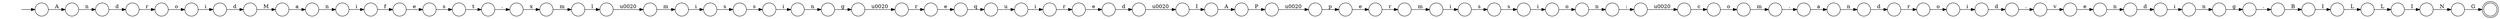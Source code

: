 digraph Automaton {
  rankdir = LR;
  0 [shape=circle,label=""];
  0 -> 59 [label="I"]
  1 [shape=circle,label=""];
  1 -> 26 [label="i"]
  2 [shape=circle,label=""];
  2 -> 0 [label="L"]
  3 [shape=circle,label=""];
  3 -> 39 [label="r"]
  4 [shape=circle,label=""];
  4 -> 48 [label="G"]
  5 [shape=circle,label=""];
  5 -> 77 [label="M"]
  6 [shape=circle,label=""];
  6 -> 1 [label="o"]
  7 [shape=circle,label=""];
  7 -> 58 [label="d"]
  8 [shape=circle,label=""];
  8 -> 70 [label="r"]
  9 [shape=circle,label=""];
  9 -> 35 [label="."]
  10 [shape=circle,label=""];
  10 -> 45 [label="i"]
  11 [shape=circle,label=""];
  11 -> 57 [label="n"]
  12 [shape=circle,label=""];
  12 -> 47 [label="t"]
  13 [shape=circle,label=""];
  13 -> 3 [label="i"]
  14 [shape=circle,label=""];
  14 -> 46 [label="a"]
  15 [shape=circle,label=""];
  15 -> 2 [label="L"]
  16 [shape=circle,label=""];
  16 -> 21 [label="q"]
  17 [shape=circle,label=""];
  17 -> 42 [label="s"]
  18 [shape=circle,label=""];
  18 -> 27 [label="\u0020"]
  19 [shape=circle,label=""];
  19 -> 41 [label="i"]
  20 [shape=circle,label=""];
  initial [shape=plaintext,label=""];
  initial -> 20
  20 -> 51 [label="A"]
  21 [shape=circle,label=""];
  21 -> 13 [label="u"]
  22 [shape=circle,label=""];
  22 -> 50 [label="i"]
  23 [shape=circle,label=""];
  23 -> 19 [label="d"]
  24 [shape=circle,label=""];
  24 -> 44 [label="d"]
  25 [shape=circle,label=""];
  25 -> 8 [label="e"]
  26 [shape=circle,label=""];
  26 -> 65 [label="d"]
  27 [shape=circle,label=""];
  27 -> 37 [label="m"]
  28 [shape=circle,label=""];
  28 -> 71 [label="A"]
  29 [shape=circle,label=""];
  29 -> 72 [label="m"]
  30 [shape=circle,label=""];
  30 -> 22 [label="s"]
  31 [shape=circle,label=""];
  31 -> 23 [label="n"]
  32 [shape=circle,label=""];
  32 -> 38 [label="m"]
  33 [shape=circle,label=""];
  33 -> 76 [label="i"]
  34 [shape=circle,label=""];
  34 -> 16 [label="e"]
  35 [shape=circle,label=""];
  35 -> 55 [label="B"]
  36 [shape=circle,label=""];
  36 -> 73 [label="c"]
  37 [shape=circle,label=""];
  37 -> 53 [label="i"]
  38 [shape=circle,label=""];
  38 -> 18 [label="l"]
  39 [shape=circle,label=""];
  39 -> 7 [label="e"]
  40 [shape=circle,label=""];
  40 -> 28 [label="I"]
  41 [shape=circle,label=""];
  41 -> 52 [label="n"]
  42 [shape=circle,label=""];
  42 -> 11 [label="i"]
  43 [shape=circle,label=""];
  43 -> 34 [label="r"]
  44 [shape=circle,label=""];
  44 -> 79 [label="r"]
  45 [shape=circle,label=""];
  45 -> 5 [label="d"]
  46 [shape=circle,label=""];
  46 -> 63 [label="n"]
  47 [shape=circle,label=""];
  47 -> 78 [label="."]
  48 [shape=doublecircle,label=""];
  49 [shape=circle,label=""];
  49 -> 36 [label="\u0020"]
  50 [shape=circle,label=""];
  50 -> 80 [label="o"]
  51 [shape=circle,label=""];
  51 -> 24 [label="n"]
  52 [shape=circle,label=""];
  52 -> 9 [label="g"]
  53 [shape=circle,label=""];
  53 -> 17 [label="s"]
  54 [shape=circle,label=""];
  54 -> 61 [label="i"]
  55 [shape=circle,label=""];
  55 -> 15 [label="I"]
  56 [shape=circle,label=""];
  56 -> 49 [label=":"]
  57 [shape=circle,label=""];
  57 -> 75 [label="g"]
  58 [shape=circle,label=""];
  58 -> 40 [label="\u0020"]
  59 [shape=circle,label=""];
  59 -> 4 [label="N"]
  60 [shape=circle,label=""];
  60 -> 69 [label="v"]
  61 [shape=circle,label=""];
  61 -> 64 [label="f"]
  62 [shape=circle,label=""];
  62 -> 68 [label="\u0020"]
  63 [shape=circle,label=""];
  63 -> 66 [label="d"]
  64 [shape=circle,label=""];
  64 -> 67 [label="e"]
  65 [shape=circle,label=""];
  65 -> 60 [label="."]
  66 [shape=circle,label=""];
  66 -> 6 [label="r"]
  67 [shape=circle,label=""];
  67 -> 12 [label="s"]
  68 [shape=circle,label=""];
  68 -> 25 [label="p"]
  69 [shape=circle,label=""];
  69 -> 31 [label="e"]
  70 [shape=circle,label=""];
  70 -> 33 [label="m"]
  71 [shape=circle,label=""];
  71 -> 62 [label="P"]
  72 [shape=circle,label=""];
  72 -> 14 [label="."]
  73 [shape=circle,label=""];
  73 -> 29 [label="o"]
  74 [shape=circle,label=""];
  74 -> 54 [label="n"]
  75 [shape=circle,label=""];
  75 -> 43 [label="\u0020"]
  76 [shape=circle,label=""];
  76 -> 30 [label="s"]
  77 [shape=circle,label=""];
  77 -> 74 [label="a"]
  78 [shape=circle,label=""];
  78 -> 32 [label="x"]
  79 [shape=circle,label=""];
  79 -> 10 [label="o"]
  80 [shape=circle,label=""];
  80 -> 56 [label="n"]
}

